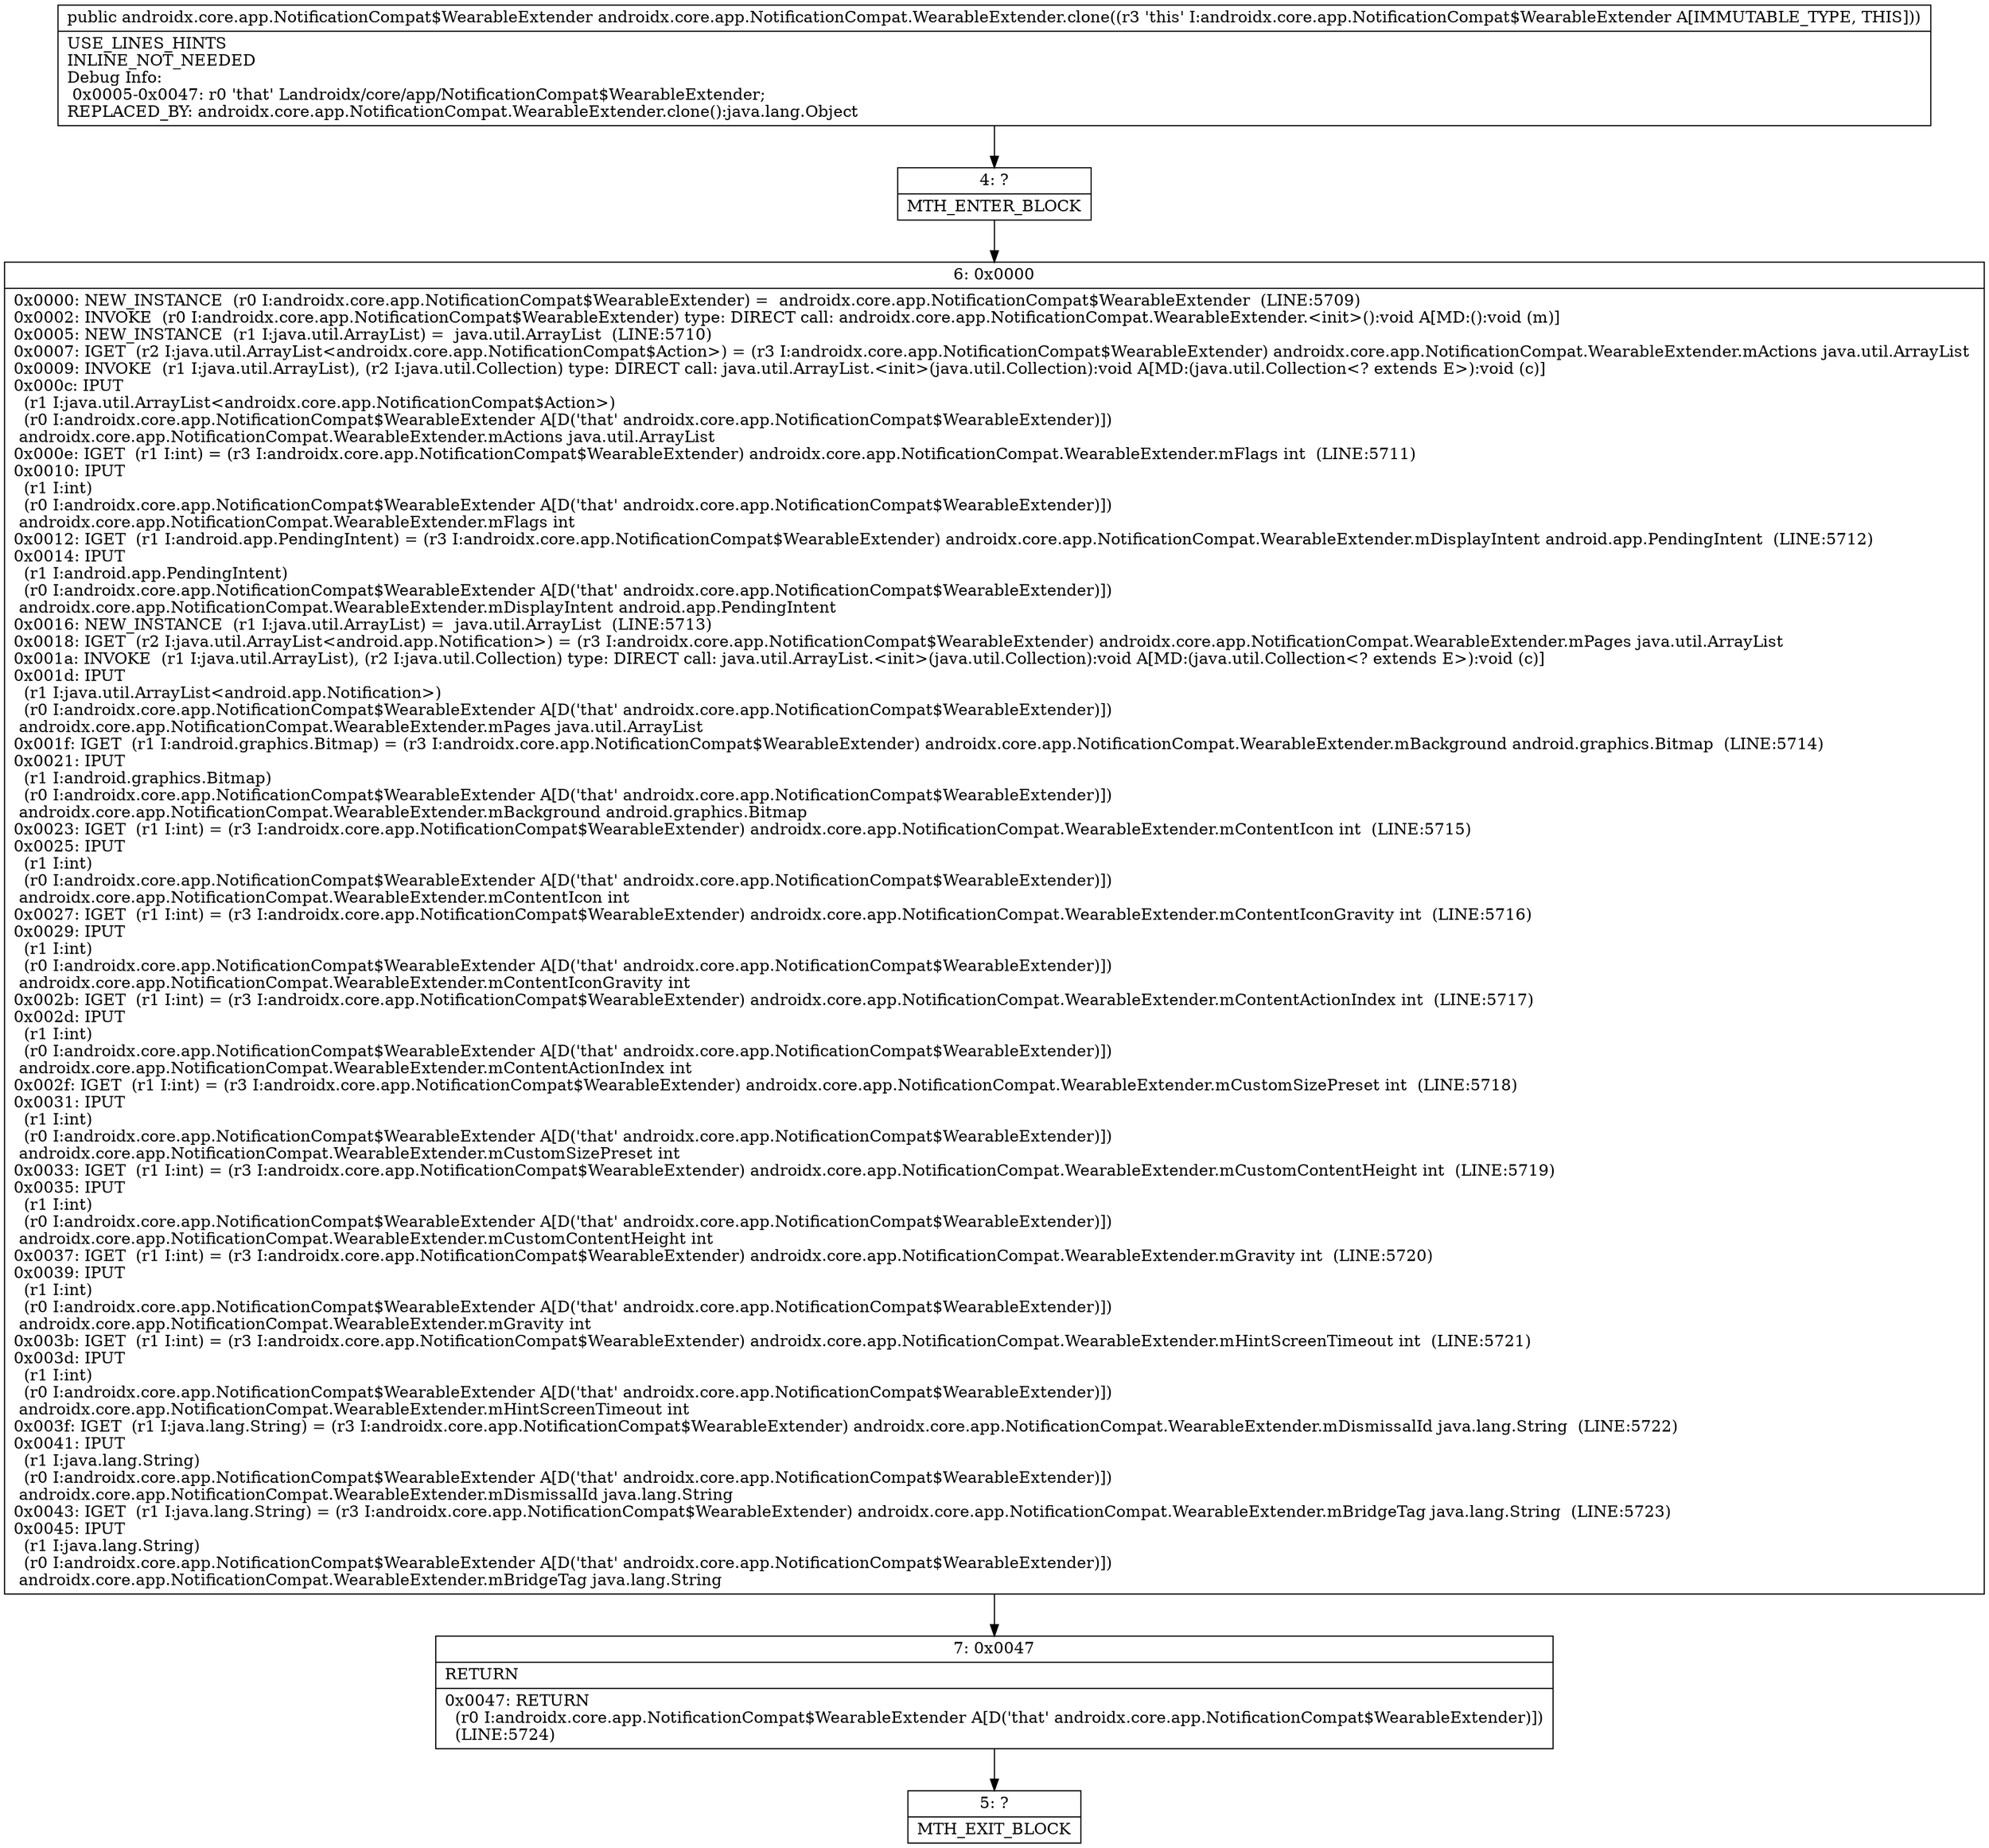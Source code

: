 digraph "CFG forandroidx.core.app.NotificationCompat.WearableExtender.clone()Landroidx\/core\/app\/NotificationCompat$WearableExtender;" {
Node_4 [shape=record,label="{4\:\ ?|MTH_ENTER_BLOCK\l}"];
Node_6 [shape=record,label="{6\:\ 0x0000|0x0000: NEW_INSTANCE  (r0 I:androidx.core.app.NotificationCompat$WearableExtender) =  androidx.core.app.NotificationCompat$WearableExtender  (LINE:5709)\l0x0002: INVOKE  (r0 I:androidx.core.app.NotificationCompat$WearableExtender) type: DIRECT call: androidx.core.app.NotificationCompat.WearableExtender.\<init\>():void A[MD:():void (m)]\l0x0005: NEW_INSTANCE  (r1 I:java.util.ArrayList) =  java.util.ArrayList  (LINE:5710)\l0x0007: IGET  (r2 I:java.util.ArrayList\<androidx.core.app.NotificationCompat$Action\>) = (r3 I:androidx.core.app.NotificationCompat$WearableExtender) androidx.core.app.NotificationCompat.WearableExtender.mActions java.util.ArrayList \l0x0009: INVOKE  (r1 I:java.util.ArrayList), (r2 I:java.util.Collection) type: DIRECT call: java.util.ArrayList.\<init\>(java.util.Collection):void A[MD:(java.util.Collection\<? extends E\>):void (c)]\l0x000c: IPUT  \l  (r1 I:java.util.ArrayList\<androidx.core.app.NotificationCompat$Action\>)\l  (r0 I:androidx.core.app.NotificationCompat$WearableExtender A[D('that' androidx.core.app.NotificationCompat$WearableExtender)])\l androidx.core.app.NotificationCompat.WearableExtender.mActions java.util.ArrayList \l0x000e: IGET  (r1 I:int) = (r3 I:androidx.core.app.NotificationCompat$WearableExtender) androidx.core.app.NotificationCompat.WearableExtender.mFlags int  (LINE:5711)\l0x0010: IPUT  \l  (r1 I:int)\l  (r0 I:androidx.core.app.NotificationCompat$WearableExtender A[D('that' androidx.core.app.NotificationCompat$WearableExtender)])\l androidx.core.app.NotificationCompat.WearableExtender.mFlags int \l0x0012: IGET  (r1 I:android.app.PendingIntent) = (r3 I:androidx.core.app.NotificationCompat$WearableExtender) androidx.core.app.NotificationCompat.WearableExtender.mDisplayIntent android.app.PendingIntent  (LINE:5712)\l0x0014: IPUT  \l  (r1 I:android.app.PendingIntent)\l  (r0 I:androidx.core.app.NotificationCompat$WearableExtender A[D('that' androidx.core.app.NotificationCompat$WearableExtender)])\l androidx.core.app.NotificationCompat.WearableExtender.mDisplayIntent android.app.PendingIntent \l0x0016: NEW_INSTANCE  (r1 I:java.util.ArrayList) =  java.util.ArrayList  (LINE:5713)\l0x0018: IGET  (r2 I:java.util.ArrayList\<android.app.Notification\>) = (r3 I:androidx.core.app.NotificationCompat$WearableExtender) androidx.core.app.NotificationCompat.WearableExtender.mPages java.util.ArrayList \l0x001a: INVOKE  (r1 I:java.util.ArrayList), (r2 I:java.util.Collection) type: DIRECT call: java.util.ArrayList.\<init\>(java.util.Collection):void A[MD:(java.util.Collection\<? extends E\>):void (c)]\l0x001d: IPUT  \l  (r1 I:java.util.ArrayList\<android.app.Notification\>)\l  (r0 I:androidx.core.app.NotificationCompat$WearableExtender A[D('that' androidx.core.app.NotificationCompat$WearableExtender)])\l androidx.core.app.NotificationCompat.WearableExtender.mPages java.util.ArrayList \l0x001f: IGET  (r1 I:android.graphics.Bitmap) = (r3 I:androidx.core.app.NotificationCompat$WearableExtender) androidx.core.app.NotificationCompat.WearableExtender.mBackground android.graphics.Bitmap  (LINE:5714)\l0x0021: IPUT  \l  (r1 I:android.graphics.Bitmap)\l  (r0 I:androidx.core.app.NotificationCompat$WearableExtender A[D('that' androidx.core.app.NotificationCompat$WearableExtender)])\l androidx.core.app.NotificationCompat.WearableExtender.mBackground android.graphics.Bitmap \l0x0023: IGET  (r1 I:int) = (r3 I:androidx.core.app.NotificationCompat$WearableExtender) androidx.core.app.NotificationCompat.WearableExtender.mContentIcon int  (LINE:5715)\l0x0025: IPUT  \l  (r1 I:int)\l  (r0 I:androidx.core.app.NotificationCompat$WearableExtender A[D('that' androidx.core.app.NotificationCompat$WearableExtender)])\l androidx.core.app.NotificationCompat.WearableExtender.mContentIcon int \l0x0027: IGET  (r1 I:int) = (r3 I:androidx.core.app.NotificationCompat$WearableExtender) androidx.core.app.NotificationCompat.WearableExtender.mContentIconGravity int  (LINE:5716)\l0x0029: IPUT  \l  (r1 I:int)\l  (r0 I:androidx.core.app.NotificationCompat$WearableExtender A[D('that' androidx.core.app.NotificationCompat$WearableExtender)])\l androidx.core.app.NotificationCompat.WearableExtender.mContentIconGravity int \l0x002b: IGET  (r1 I:int) = (r3 I:androidx.core.app.NotificationCompat$WearableExtender) androidx.core.app.NotificationCompat.WearableExtender.mContentActionIndex int  (LINE:5717)\l0x002d: IPUT  \l  (r1 I:int)\l  (r0 I:androidx.core.app.NotificationCompat$WearableExtender A[D('that' androidx.core.app.NotificationCompat$WearableExtender)])\l androidx.core.app.NotificationCompat.WearableExtender.mContentActionIndex int \l0x002f: IGET  (r1 I:int) = (r3 I:androidx.core.app.NotificationCompat$WearableExtender) androidx.core.app.NotificationCompat.WearableExtender.mCustomSizePreset int  (LINE:5718)\l0x0031: IPUT  \l  (r1 I:int)\l  (r0 I:androidx.core.app.NotificationCompat$WearableExtender A[D('that' androidx.core.app.NotificationCompat$WearableExtender)])\l androidx.core.app.NotificationCompat.WearableExtender.mCustomSizePreset int \l0x0033: IGET  (r1 I:int) = (r3 I:androidx.core.app.NotificationCompat$WearableExtender) androidx.core.app.NotificationCompat.WearableExtender.mCustomContentHeight int  (LINE:5719)\l0x0035: IPUT  \l  (r1 I:int)\l  (r0 I:androidx.core.app.NotificationCompat$WearableExtender A[D('that' androidx.core.app.NotificationCompat$WearableExtender)])\l androidx.core.app.NotificationCompat.WearableExtender.mCustomContentHeight int \l0x0037: IGET  (r1 I:int) = (r3 I:androidx.core.app.NotificationCompat$WearableExtender) androidx.core.app.NotificationCompat.WearableExtender.mGravity int  (LINE:5720)\l0x0039: IPUT  \l  (r1 I:int)\l  (r0 I:androidx.core.app.NotificationCompat$WearableExtender A[D('that' androidx.core.app.NotificationCompat$WearableExtender)])\l androidx.core.app.NotificationCompat.WearableExtender.mGravity int \l0x003b: IGET  (r1 I:int) = (r3 I:androidx.core.app.NotificationCompat$WearableExtender) androidx.core.app.NotificationCompat.WearableExtender.mHintScreenTimeout int  (LINE:5721)\l0x003d: IPUT  \l  (r1 I:int)\l  (r0 I:androidx.core.app.NotificationCompat$WearableExtender A[D('that' androidx.core.app.NotificationCompat$WearableExtender)])\l androidx.core.app.NotificationCompat.WearableExtender.mHintScreenTimeout int \l0x003f: IGET  (r1 I:java.lang.String) = (r3 I:androidx.core.app.NotificationCompat$WearableExtender) androidx.core.app.NotificationCompat.WearableExtender.mDismissalId java.lang.String  (LINE:5722)\l0x0041: IPUT  \l  (r1 I:java.lang.String)\l  (r0 I:androidx.core.app.NotificationCompat$WearableExtender A[D('that' androidx.core.app.NotificationCompat$WearableExtender)])\l androidx.core.app.NotificationCompat.WearableExtender.mDismissalId java.lang.String \l0x0043: IGET  (r1 I:java.lang.String) = (r3 I:androidx.core.app.NotificationCompat$WearableExtender) androidx.core.app.NotificationCompat.WearableExtender.mBridgeTag java.lang.String  (LINE:5723)\l0x0045: IPUT  \l  (r1 I:java.lang.String)\l  (r0 I:androidx.core.app.NotificationCompat$WearableExtender A[D('that' androidx.core.app.NotificationCompat$WearableExtender)])\l androidx.core.app.NotificationCompat.WearableExtender.mBridgeTag java.lang.String \l}"];
Node_7 [shape=record,label="{7\:\ 0x0047|RETURN\l|0x0047: RETURN  \l  (r0 I:androidx.core.app.NotificationCompat$WearableExtender A[D('that' androidx.core.app.NotificationCompat$WearableExtender)])\l  (LINE:5724)\l}"];
Node_5 [shape=record,label="{5\:\ ?|MTH_EXIT_BLOCK\l}"];
MethodNode[shape=record,label="{public androidx.core.app.NotificationCompat$WearableExtender androidx.core.app.NotificationCompat.WearableExtender.clone((r3 'this' I:androidx.core.app.NotificationCompat$WearableExtender A[IMMUTABLE_TYPE, THIS]))  | USE_LINES_HINTS\lINLINE_NOT_NEEDED\lDebug Info:\l  0x0005\-0x0047: r0 'that' Landroidx\/core\/app\/NotificationCompat$WearableExtender;\lREPLACED_BY: androidx.core.app.NotificationCompat.WearableExtender.clone():java.lang.Object\l}"];
MethodNode -> Node_4;Node_4 -> Node_6;
Node_6 -> Node_7;
Node_7 -> Node_5;
}


